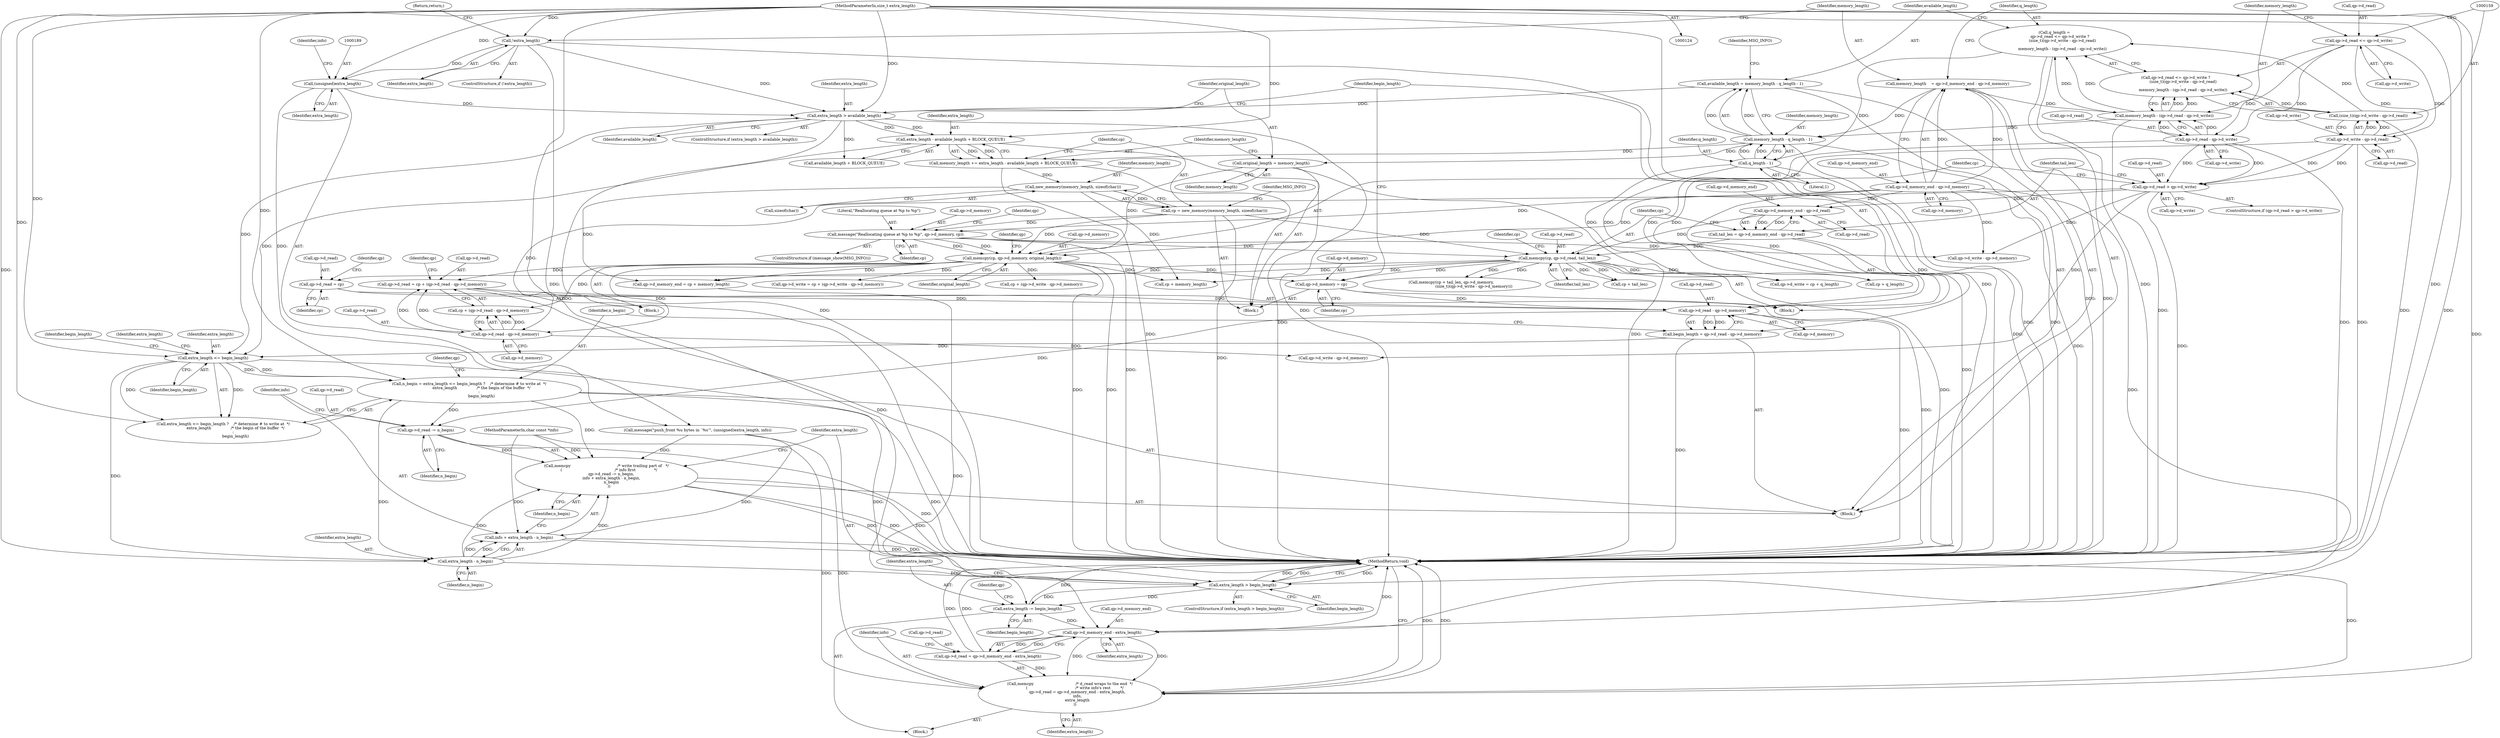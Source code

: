 digraph "0_yodl_fd85f8c94182558ff1480d06a236d6fb927979a3@API" {
"1000335" [label="(Call,n_begin = extra_length <= begin_length ?    /* determine # to write at  */\n                    extra_length                /* the begin of the buffer  */\n                :\n                    begin_length)"];
"1000338" [label="(Call,extra_length <= begin_length)"];
"1000193" [label="(Call,extra_length > available_length)"];
"1000188" [label="(Call,(unsigned)extra_length)"];
"1000136" [label="(Call,!extra_length)"];
"1000126" [label="(MethodParameterIn,size_t extra_length)"];
"1000176" [label="(Call,available_length = memory_length - q_length - 1)"];
"1000178" [label="(Call,memory_length - q_length - 1)"];
"1000167" [label="(Call,memory_length - (qp->d_read - qp->d_write))"];
"1000139" [label="(Call,memory_length    = qp->d_memory_end - qp->d_memory)"];
"1000141" [label="(Call,qp->d_memory_end - qp->d_memory)"];
"1000169" [label="(Call,qp->d_read - qp->d_write)"];
"1000151" [label="(Call,qp->d_read <= qp->d_write)"];
"1000180" [label="(Call,q_length - 1)"];
"1000148" [label="(Call,q_length = \n        qp->d_read <= qp->d_write ?\n            (size_t)(qp->d_write - qp->d_read)\n        :\n            memory_length - (qp->d_read - qp->d_write))"];
"1000158" [label="(Call,(size_t)(qp->d_write - qp->d_read))"];
"1000160" [label="(Call,qp->d_write - qp->d_read)"];
"1000203" [label="(Call,extra_length - available_length + BLOCK_QUEUE)"];
"1000326" [label="(Call,begin_length = qp->d_read - qp->d_memory)"];
"1000328" [label="(Call,qp->d_read - qp->d_memory)"];
"1000284" [label="(Call,qp->d_read = cp + (qp->d_read - qp->d_memory))"];
"1000278" [label="(Call,memcpy(cp, qp->d_memory, original_length))"];
"1000208" [label="(Call,cp = new_memory(memory_length, sizeof(char)))"];
"1000210" [label="(Call,new_memory(memory_length, sizeof(char)))"];
"1000201" [label="(Call,memory_length += extra_length - available_length + BLOCK_QUEUE)"];
"1000217" [label="(Call,message(\"Reallocating queue at %p to %p\", qp->d_memory, cp))"];
"1000198" [label="(Call,original_length = memory_length)"];
"1000290" [label="(Call,qp->d_read - qp->d_memory)"];
"1000224" [label="(Call,qp->d_read > qp->d_write)"];
"1000271" [label="(Call,qp->d_read = cp)"];
"1000242" [label="(Call,memcpy(cp, qp->d_read, tail_len))"];
"1000235" [label="(Call,qp->d_memory_end - qp->d_read)"];
"1000233" [label="(Call,tail_len = qp->d_memory_end - qp->d_read)"];
"1000321" [label="(Call,qp->d_memory = cp)"];
"1000343" [label="(Call,memcpy                                      /* write trailing part of   */\n    (                                           /* info first               */\n        qp->d_read -= n_begin,\n        info + extra_length - n_begin,\n        n_begin\n    ))"];
"1000344" [label="(Call,qp->d_read -= n_begin)"];
"1000351" [label="(Call,extra_length - n_begin)"];
"1000349" [label="(Call,info + extra_length - n_begin)"];
"1000356" [label="(Call,extra_length > begin_length)"];
"1000360" [label="(Call,extra_length -= begin_length)"];
"1000368" [label="(Call,qp->d_memory_end - extra_length)"];
"1000363" [label="(Call,memcpy                                  /* d_read wraps to the end  */\n        (                                       /* write info's rest        */\n            qp->d_read = qp->d_memory_end - extra_length,\n            info,\n            extra_length\n        ))"];
"1000364" [label="(Call,qp->d_read = qp->d_memory_end - extra_length)"];
"1000345" [label="(Call,qp->d_read)"];
"1000195" [label="(Identifier,available_length)"];
"1000204" [label="(Identifier,extra_length)"];
"1000340" [label="(Identifier,begin_length)"];
"1000225" [label="(Call,qp->d_read)"];
"1000364" [label="(Call,qp->d_read = qp->d_memory_end - extra_length)"];
"1000178" [label="(Call,memory_length - q_length - 1)"];
"1000234" [label="(Identifier,tail_len)"];
"1000268" [label="(Call,cp + q_length)"];
"1000180" [label="(Call,q_length - 1)"];
"1000196" [label="(Block,)"];
"1000248" [label="(Call,memcpy(cp + tail_len, qp->d_memory, \n                                    (size_t)(qp->d_write - qp->d_memory)))"];
"1000314" [label="(Call,qp->d_memory_end = cp + memory_length)"];
"1000351" [label="(Call,extra_length - n_begin)"];
"1000194" [label="(Identifier,extra_length)"];
"1000271" [label="(Call,qp->d_read = cp)"];
"1000242" [label="(Call,memcpy(cp, qp->d_read, tail_len))"];
"1000198" [label="(Call,original_length = memory_length)"];
"1000176" [label="(Call,available_length = memory_length - q_length - 1)"];
"1000219" [label="(Call,qp->d_memory)"];
"1000137" [label="(Identifier,extra_length)"];
"1000150" [label="(Call,qp->d_read <= qp->d_write ?\n            (size_t)(qp->d_write - qp->d_read)\n        :\n            memory_length - (qp->d_read - qp->d_write))"];
"1000280" [label="(Call,qp->d_memory)"];
"1000212" [label="(Call,sizeof(char))"];
"1000188" [label="(Call,(unsigned)extra_length)"];
"1000355" [label="(ControlStructure,if (extra_length > begin_length))"];
"1000181" [label="(Identifier,q_length)"];
"1000321" [label="(Call,qp->d_memory = cp)"];
"1000226" [label="(Identifier,qp)"];
"1000275" [label="(Identifier,cp)"];
"1000285" [label="(Call,qp->d_read)"];
"1000224" [label="(Call,qp->d_read > qp->d_write)"];
"1000182" [label="(Literal,1)"];
"1000152" [label="(Call,qp->d_read)"];
"1000368" [label="(Call,qp->d_memory_end - extra_length)"];
"1000361" [label="(Identifier,extra_length)"];
"1000243" [label="(Identifier,cp)"];
"1000222" [label="(Identifier,cp)"];
"1000247" [label="(Identifier,tail_len)"];
"1000279" [label="(Identifier,cp)"];
"1000362" [label="(Identifier,begin_length)"];
"1000193" [label="(Call,extra_length > available_length)"];
"1000342" [label="(Identifier,begin_length)"];
"1000126" [label="(MethodParameterIn,size_t extra_length)"];
"1000151" [label="(Call,qp->d_read <= qp->d_write)"];
"1000216" [label="(Identifier,MSG_INFO)"];
"1000360" [label="(Call,extra_length -= begin_length)"];
"1000148" [label="(Call,q_length = \n        qp->d_read <= qp->d_write ?\n            (size_t)(qp->d_write - qp->d_read)\n        :\n            memory_length - (qp->d_read - qp->d_write))"];
"1000372" [label="(Identifier,extra_length)"];
"1000239" [label="(Call,qp->d_read)"];
"1000326" [label="(Call,begin_length = qp->d_read - qp->d_memory)"];
"1000145" [label="(Call,qp->d_memory)"];
"1000177" [label="(Identifier,available_length)"];
"1000359" [label="(Block,)"];
"1000168" [label="(Identifier,memory_length)"];
"1000375" [label="(MethodReturn,void)"];
"1000357" [label="(Identifier,extra_length)"];
"1000161" [label="(Call,qp->d_write)"];
"1000356" [label="(Call,extra_length > begin_length)"];
"1000286" [label="(Identifier,qp)"];
"1000312" [label="(Identifier,qp)"];
"1000149" [label="(Identifier,q_length)"];
"1000139" [label="(Call,memory_length    = qp->d_memory_end - qp->d_memory)"];
"1000338" [label="(Call,extra_length <= begin_length)"];
"1000374" [label="(Identifier,extra_length)"];
"1000155" [label="(Call,qp->d_write)"];
"1000203" [label="(Call,extra_length - available_length + BLOCK_QUEUE)"];
"1000250" [label="(Identifier,cp)"];
"1000297" [label="(Call,qp->d_write = cp + (qp->d_write - qp->d_memory))"];
"1000350" [label="(Identifier,info)"];
"1000328" [label="(Call,qp->d_read - qp->d_memory)"];
"1000191" [label="(Identifier,info)"];
"1000327" [label="(Identifier,begin_length)"];
"1000192" [label="(ControlStructure,if (extra_length > available_length))"];
"1000332" [label="(Call,qp->d_memory)"];
"1000278" [label="(Call,memcpy(cp, qp->d_memory, original_length))"];
"1000318" [label="(Call,cp + memory_length)"];
"1000228" [label="(Call,qp->d_write)"];
"1000236" [label="(Call,qp->d_memory_end)"];
"1000277" [label="(Block,)"];
"1000343" [label="(Call,memcpy                                      /* write trailing part of   */\n    (                                           /* info first               */\n        qp->d_read -= n_begin,\n        info + extra_length - n_begin,\n        n_begin\n    ))"];
"1000233" [label="(Call,tail_len = qp->d_memory_end - qp->d_read)"];
"1000294" [label="(Call,qp->d_memory)"];
"1000158" [label="(Call,(size_t)(qp->d_write - qp->d_read))"];
"1000363" [label="(Call,memcpy                                  /* d_read wraps to the end  */\n        (                                       /* write info's rest        */\n            qp->d_read = qp->d_memory_end - extra_length,\n            info,\n            extra_length\n        ))"];
"1000335" [label="(Call,n_begin = extra_length <= begin_length ?    /* determine # to write at  */\n                    extra_length                /* the begin of the buffer  */\n                :\n                    begin_length)"];
"1000218" [label="(Literal,\"Reallocating queue at %p to %p\")"];
"1000358" [label="(Identifier,begin_length)"];
"1000164" [label="(Call,qp->d_read)"];
"1000140" [label="(Identifier,memory_length)"];
"1000365" [label="(Call,qp->d_read)"];
"1000235" [label="(Call,qp->d_memory_end - qp->d_read)"];
"1000325" [label="(Identifier,cp)"];
"1000135" [label="(ControlStructure,if (!extra_length))"];
"1000209" [label="(Identifier,cp)"];
"1000200" [label="(Identifier,memory_length)"];
"1000214" [label="(ControlStructure,if (message_show(MSG_INFO)))"];
"1000353" [label="(Identifier,n_begin)"];
"1000136" [label="(Call,!extra_length)"];
"1000369" [label="(Call,qp->d_memory_end)"];
"1000249" [label="(Call,cp + tail_len)"];
"1000264" [label="(Call,qp->d_write = cp + q_length)"];
"1000244" [label="(Call,qp->d_read)"];
"1000348" [label="(Identifier,n_begin)"];
"1000272" [label="(Call,qp->d_read)"];
"1000341" [label="(Identifier,extra_length)"];
"1000339" [label="(Identifier,extra_length)"];
"1000186" [label="(Call,message(\"push_front %u bytes in `%s'\", (unsigned)extra_length, info))"];
"1000170" [label="(Call,qp->d_read)"];
"1000128" [label="(Block,)"];
"1000190" [label="(Identifier,extra_length)"];
"1000283" [label="(Identifier,original_length)"];
"1000160" [label="(Call,qp->d_write - qp->d_read)"];
"1000138" [label="(Return,return;)"];
"1000301" [label="(Call,cp + (qp->d_write - qp->d_memory))"];
"1000346" [label="(Identifier,qp)"];
"1000223" [label="(ControlStructure,if (qp->d_read > qp->d_write))"];
"1000208" [label="(Call,cp = new_memory(memory_length, sizeof(char)))"];
"1000322" [label="(Call,qp->d_memory)"];
"1000349" [label="(Call,info + extra_length - n_begin)"];
"1000185" [label="(Identifier,MSG_INFO)"];
"1000354" [label="(Identifier,n_begin)"];
"1000211" [label="(Identifier,memory_length)"];
"1000179" [label="(Identifier,memory_length)"];
"1000329" [label="(Call,qp->d_read)"];
"1000290" [label="(Call,qp->d_read - qp->d_memory)"];
"1000373" [label="(Identifier,info)"];
"1000352" [label="(Identifier,extra_length)"];
"1000231" [label="(Block,)"];
"1000336" [label="(Identifier,n_begin)"];
"1000201" [label="(Call,memory_length += extra_length - available_length + BLOCK_QUEUE)"];
"1000291" [label="(Call,qp->d_read)"];
"1000299" [label="(Identifier,qp)"];
"1000303" [label="(Call,qp->d_write - qp->d_memory)"];
"1000202" [label="(Identifier,memory_length)"];
"1000169" [label="(Call,qp->d_read - qp->d_write)"];
"1000199" [label="(Identifier,original_length)"];
"1000205" [label="(Call,available_length + BLOCK_QUEUE)"];
"1000284" [label="(Call,qp->d_read = cp + (qp->d_read - qp->d_memory))"];
"1000337" [label="(Call,extra_length <= begin_length ?    /* determine # to write at  */\n                    extra_length                /* the begin of the buffer  */\n                :\n                    begin_length)"];
"1000210" [label="(Call,new_memory(memory_length, sizeof(char)))"];
"1000142" [label="(Call,qp->d_memory_end)"];
"1000344" [label="(Call,qp->d_read -= n_begin)"];
"1000217" [label="(Call,message(\"Reallocating queue at %p to %p\", qp->d_memory, cp))"];
"1000127" [label="(MethodParameterIn,char const *info)"];
"1000141" [label="(Call,qp->d_memory_end - qp->d_memory)"];
"1000366" [label="(Identifier,qp)"];
"1000257" [label="(Call,qp->d_write - qp->d_memory)"];
"1000173" [label="(Call,qp->d_write)"];
"1000167" [label="(Call,memory_length - (qp->d_read - qp->d_write))"];
"1000288" [label="(Call,cp + (qp->d_read - qp->d_memory))"];
"1000335" -> "1000128"  [label="AST: "];
"1000335" -> "1000337"  [label="CFG: "];
"1000336" -> "1000335"  [label="AST: "];
"1000337" -> "1000335"  [label="AST: "];
"1000346" -> "1000335"  [label="CFG: "];
"1000335" -> "1000375"  [label="DDG: "];
"1000338" -> "1000335"  [label="DDG: "];
"1000338" -> "1000335"  [label="DDG: "];
"1000126" -> "1000335"  [label="DDG: "];
"1000335" -> "1000343"  [label="DDG: "];
"1000335" -> "1000344"  [label="DDG: "];
"1000335" -> "1000351"  [label="DDG: "];
"1000338" -> "1000337"  [label="AST: "];
"1000338" -> "1000340"  [label="CFG: "];
"1000339" -> "1000338"  [label="AST: "];
"1000340" -> "1000338"  [label="AST: "];
"1000341" -> "1000338"  [label="CFG: "];
"1000342" -> "1000338"  [label="CFG: "];
"1000193" -> "1000338"  [label="DDG: "];
"1000203" -> "1000338"  [label="DDG: "];
"1000126" -> "1000338"  [label="DDG: "];
"1000326" -> "1000338"  [label="DDG: "];
"1000338" -> "1000337"  [label="DDG: "];
"1000338" -> "1000337"  [label="DDG: "];
"1000338" -> "1000351"  [label="DDG: "];
"1000338" -> "1000356"  [label="DDG: "];
"1000193" -> "1000192"  [label="AST: "];
"1000193" -> "1000195"  [label="CFG: "];
"1000194" -> "1000193"  [label="AST: "];
"1000195" -> "1000193"  [label="AST: "];
"1000199" -> "1000193"  [label="CFG: "];
"1000327" -> "1000193"  [label="CFG: "];
"1000193" -> "1000375"  [label="DDG: "];
"1000193" -> "1000375"  [label="DDG: "];
"1000188" -> "1000193"  [label="DDG: "];
"1000136" -> "1000193"  [label="DDG: "];
"1000126" -> "1000193"  [label="DDG: "];
"1000176" -> "1000193"  [label="DDG: "];
"1000193" -> "1000203"  [label="DDG: "];
"1000193" -> "1000203"  [label="DDG: "];
"1000193" -> "1000205"  [label="DDG: "];
"1000188" -> "1000186"  [label="AST: "];
"1000188" -> "1000190"  [label="CFG: "];
"1000189" -> "1000188"  [label="AST: "];
"1000190" -> "1000188"  [label="AST: "];
"1000191" -> "1000188"  [label="CFG: "];
"1000188" -> "1000186"  [label="DDG: "];
"1000136" -> "1000188"  [label="DDG: "];
"1000126" -> "1000188"  [label="DDG: "];
"1000136" -> "1000135"  [label="AST: "];
"1000136" -> "1000137"  [label="CFG: "];
"1000137" -> "1000136"  [label="AST: "];
"1000138" -> "1000136"  [label="CFG: "];
"1000140" -> "1000136"  [label="CFG: "];
"1000136" -> "1000375"  [label="DDG: "];
"1000136" -> "1000375"  [label="DDG: "];
"1000126" -> "1000136"  [label="DDG: "];
"1000126" -> "1000124"  [label="AST: "];
"1000126" -> "1000375"  [label="DDG: "];
"1000126" -> "1000203"  [label="DDG: "];
"1000126" -> "1000337"  [label="DDG: "];
"1000126" -> "1000351"  [label="DDG: "];
"1000126" -> "1000356"  [label="DDG: "];
"1000126" -> "1000360"  [label="DDG: "];
"1000126" -> "1000368"  [label="DDG: "];
"1000126" -> "1000363"  [label="DDG: "];
"1000176" -> "1000128"  [label="AST: "];
"1000176" -> "1000178"  [label="CFG: "];
"1000177" -> "1000176"  [label="AST: "];
"1000178" -> "1000176"  [label="AST: "];
"1000185" -> "1000176"  [label="CFG: "];
"1000176" -> "1000375"  [label="DDG: "];
"1000178" -> "1000176"  [label="DDG: "];
"1000178" -> "1000176"  [label="DDG: "];
"1000178" -> "1000180"  [label="CFG: "];
"1000179" -> "1000178"  [label="AST: "];
"1000180" -> "1000178"  [label="AST: "];
"1000178" -> "1000375"  [label="DDG: "];
"1000178" -> "1000375"  [label="DDG: "];
"1000167" -> "1000178"  [label="DDG: "];
"1000139" -> "1000178"  [label="DDG: "];
"1000180" -> "1000178"  [label="DDG: "];
"1000180" -> "1000178"  [label="DDG: "];
"1000178" -> "1000198"  [label="DDG: "];
"1000178" -> "1000201"  [label="DDG: "];
"1000167" -> "1000150"  [label="AST: "];
"1000167" -> "1000169"  [label="CFG: "];
"1000168" -> "1000167"  [label="AST: "];
"1000169" -> "1000167"  [label="AST: "];
"1000150" -> "1000167"  [label="CFG: "];
"1000167" -> "1000375"  [label="DDG: "];
"1000167" -> "1000148"  [label="DDG: "];
"1000167" -> "1000148"  [label="DDG: "];
"1000167" -> "1000150"  [label="DDG: "];
"1000167" -> "1000150"  [label="DDG: "];
"1000139" -> "1000167"  [label="DDG: "];
"1000169" -> "1000167"  [label="DDG: "];
"1000169" -> "1000167"  [label="DDG: "];
"1000139" -> "1000128"  [label="AST: "];
"1000139" -> "1000141"  [label="CFG: "];
"1000140" -> "1000139"  [label="AST: "];
"1000141" -> "1000139"  [label="AST: "];
"1000149" -> "1000139"  [label="CFG: "];
"1000139" -> "1000375"  [label="DDG: "];
"1000141" -> "1000139"  [label="DDG: "];
"1000141" -> "1000139"  [label="DDG: "];
"1000141" -> "1000145"  [label="CFG: "];
"1000142" -> "1000141"  [label="AST: "];
"1000145" -> "1000141"  [label="AST: "];
"1000141" -> "1000375"  [label="DDG: "];
"1000141" -> "1000217"  [label="DDG: "];
"1000141" -> "1000235"  [label="DDG: "];
"1000141" -> "1000257"  [label="DDG: "];
"1000141" -> "1000278"  [label="DDG: "];
"1000141" -> "1000328"  [label="DDG: "];
"1000141" -> "1000368"  [label="DDG: "];
"1000169" -> "1000173"  [label="CFG: "];
"1000170" -> "1000169"  [label="AST: "];
"1000173" -> "1000169"  [label="AST: "];
"1000169" -> "1000375"  [label="DDG: "];
"1000151" -> "1000169"  [label="DDG: "];
"1000151" -> "1000169"  [label="DDG: "];
"1000169" -> "1000224"  [label="DDG: "];
"1000169" -> "1000224"  [label="DDG: "];
"1000169" -> "1000328"  [label="DDG: "];
"1000151" -> "1000150"  [label="AST: "];
"1000151" -> "1000155"  [label="CFG: "];
"1000152" -> "1000151"  [label="AST: "];
"1000155" -> "1000151"  [label="AST: "];
"1000159" -> "1000151"  [label="CFG: "];
"1000168" -> "1000151"  [label="CFG: "];
"1000151" -> "1000160"  [label="DDG: "];
"1000151" -> "1000160"  [label="DDG: "];
"1000180" -> "1000182"  [label="CFG: "];
"1000181" -> "1000180"  [label="AST: "];
"1000182" -> "1000180"  [label="AST: "];
"1000180" -> "1000375"  [label="DDG: "];
"1000148" -> "1000180"  [label="DDG: "];
"1000180" -> "1000264"  [label="DDG: "];
"1000180" -> "1000268"  [label="DDG: "];
"1000148" -> "1000128"  [label="AST: "];
"1000148" -> "1000150"  [label="CFG: "];
"1000149" -> "1000148"  [label="AST: "];
"1000150" -> "1000148"  [label="AST: "];
"1000177" -> "1000148"  [label="CFG: "];
"1000148" -> "1000375"  [label="DDG: "];
"1000158" -> "1000148"  [label="DDG: "];
"1000158" -> "1000150"  [label="AST: "];
"1000158" -> "1000160"  [label="CFG: "];
"1000159" -> "1000158"  [label="AST: "];
"1000160" -> "1000158"  [label="AST: "];
"1000150" -> "1000158"  [label="CFG: "];
"1000158" -> "1000375"  [label="DDG: "];
"1000158" -> "1000150"  [label="DDG: "];
"1000160" -> "1000158"  [label="DDG: "];
"1000160" -> "1000158"  [label="DDG: "];
"1000160" -> "1000164"  [label="CFG: "];
"1000161" -> "1000160"  [label="AST: "];
"1000164" -> "1000160"  [label="AST: "];
"1000160" -> "1000375"  [label="DDG: "];
"1000160" -> "1000224"  [label="DDG: "];
"1000160" -> "1000224"  [label="DDG: "];
"1000160" -> "1000328"  [label="DDG: "];
"1000203" -> "1000201"  [label="AST: "];
"1000203" -> "1000205"  [label="CFG: "];
"1000204" -> "1000203"  [label="AST: "];
"1000205" -> "1000203"  [label="AST: "];
"1000201" -> "1000203"  [label="CFG: "];
"1000203" -> "1000375"  [label="DDG: "];
"1000203" -> "1000201"  [label="DDG: "];
"1000203" -> "1000201"  [label="DDG: "];
"1000326" -> "1000128"  [label="AST: "];
"1000326" -> "1000328"  [label="CFG: "];
"1000327" -> "1000326"  [label="AST: "];
"1000328" -> "1000326"  [label="AST: "];
"1000336" -> "1000326"  [label="CFG: "];
"1000326" -> "1000375"  [label="DDG: "];
"1000328" -> "1000326"  [label="DDG: "];
"1000328" -> "1000326"  [label="DDG: "];
"1000328" -> "1000332"  [label="CFG: "];
"1000329" -> "1000328"  [label="AST: "];
"1000332" -> "1000328"  [label="AST: "];
"1000328" -> "1000375"  [label="DDG: "];
"1000284" -> "1000328"  [label="DDG: "];
"1000271" -> "1000328"  [label="DDG: "];
"1000321" -> "1000328"  [label="DDG: "];
"1000328" -> "1000344"  [label="DDG: "];
"1000284" -> "1000277"  [label="AST: "];
"1000284" -> "1000288"  [label="CFG: "];
"1000285" -> "1000284"  [label="AST: "];
"1000288" -> "1000284"  [label="AST: "];
"1000299" -> "1000284"  [label="CFG: "];
"1000284" -> "1000375"  [label="DDG: "];
"1000278" -> "1000284"  [label="DDG: "];
"1000290" -> "1000284"  [label="DDG: "];
"1000290" -> "1000284"  [label="DDG: "];
"1000278" -> "1000277"  [label="AST: "];
"1000278" -> "1000283"  [label="CFG: "];
"1000279" -> "1000278"  [label="AST: "];
"1000280" -> "1000278"  [label="AST: "];
"1000283" -> "1000278"  [label="AST: "];
"1000286" -> "1000278"  [label="CFG: "];
"1000278" -> "1000375"  [label="DDG: "];
"1000278" -> "1000375"  [label="DDG: "];
"1000208" -> "1000278"  [label="DDG: "];
"1000217" -> "1000278"  [label="DDG: "];
"1000217" -> "1000278"  [label="DDG: "];
"1000198" -> "1000278"  [label="DDG: "];
"1000278" -> "1000288"  [label="DDG: "];
"1000278" -> "1000290"  [label="DDG: "];
"1000278" -> "1000297"  [label="DDG: "];
"1000278" -> "1000301"  [label="DDG: "];
"1000278" -> "1000314"  [label="DDG: "];
"1000278" -> "1000318"  [label="DDG: "];
"1000278" -> "1000321"  [label="DDG: "];
"1000208" -> "1000196"  [label="AST: "];
"1000208" -> "1000210"  [label="CFG: "];
"1000209" -> "1000208"  [label="AST: "];
"1000210" -> "1000208"  [label="AST: "];
"1000216" -> "1000208"  [label="CFG: "];
"1000208" -> "1000375"  [label="DDG: "];
"1000210" -> "1000208"  [label="DDG: "];
"1000208" -> "1000217"  [label="DDG: "];
"1000208" -> "1000242"  [label="DDG: "];
"1000210" -> "1000212"  [label="CFG: "];
"1000211" -> "1000210"  [label="AST: "];
"1000212" -> "1000210"  [label="AST: "];
"1000201" -> "1000210"  [label="DDG: "];
"1000210" -> "1000314"  [label="DDG: "];
"1000210" -> "1000318"  [label="DDG: "];
"1000201" -> "1000196"  [label="AST: "];
"1000202" -> "1000201"  [label="AST: "];
"1000209" -> "1000201"  [label="CFG: "];
"1000201" -> "1000375"  [label="DDG: "];
"1000217" -> "1000214"  [label="AST: "];
"1000217" -> "1000222"  [label="CFG: "];
"1000218" -> "1000217"  [label="AST: "];
"1000219" -> "1000217"  [label="AST: "];
"1000222" -> "1000217"  [label="AST: "];
"1000226" -> "1000217"  [label="CFG: "];
"1000217" -> "1000375"  [label="DDG: "];
"1000217" -> "1000242"  [label="DDG: "];
"1000217" -> "1000257"  [label="DDG: "];
"1000198" -> "1000196"  [label="AST: "];
"1000198" -> "1000200"  [label="CFG: "];
"1000199" -> "1000198"  [label="AST: "];
"1000200" -> "1000198"  [label="AST: "];
"1000202" -> "1000198"  [label="CFG: "];
"1000198" -> "1000375"  [label="DDG: "];
"1000290" -> "1000288"  [label="AST: "];
"1000290" -> "1000294"  [label="CFG: "];
"1000291" -> "1000290"  [label="AST: "];
"1000294" -> "1000290"  [label="AST: "];
"1000288" -> "1000290"  [label="CFG: "];
"1000290" -> "1000288"  [label="DDG: "];
"1000290" -> "1000288"  [label="DDG: "];
"1000224" -> "1000290"  [label="DDG: "];
"1000290" -> "1000303"  [label="DDG: "];
"1000224" -> "1000223"  [label="AST: "];
"1000224" -> "1000228"  [label="CFG: "];
"1000225" -> "1000224"  [label="AST: "];
"1000228" -> "1000224"  [label="AST: "];
"1000234" -> "1000224"  [label="CFG: "];
"1000279" -> "1000224"  [label="CFG: "];
"1000224" -> "1000375"  [label="DDG: "];
"1000224" -> "1000235"  [label="DDG: "];
"1000224" -> "1000257"  [label="DDG: "];
"1000224" -> "1000303"  [label="DDG: "];
"1000271" -> "1000231"  [label="AST: "];
"1000271" -> "1000275"  [label="CFG: "];
"1000272" -> "1000271"  [label="AST: "];
"1000275" -> "1000271"  [label="AST: "];
"1000312" -> "1000271"  [label="CFG: "];
"1000242" -> "1000271"  [label="DDG: "];
"1000242" -> "1000231"  [label="AST: "];
"1000242" -> "1000247"  [label="CFG: "];
"1000243" -> "1000242"  [label="AST: "];
"1000244" -> "1000242"  [label="AST: "];
"1000247" -> "1000242"  [label="AST: "];
"1000250" -> "1000242"  [label="CFG: "];
"1000242" -> "1000375"  [label="DDG: "];
"1000235" -> "1000242"  [label="DDG: "];
"1000233" -> "1000242"  [label="DDG: "];
"1000242" -> "1000248"  [label="DDG: "];
"1000242" -> "1000248"  [label="DDG: "];
"1000242" -> "1000249"  [label="DDG: "];
"1000242" -> "1000249"  [label="DDG: "];
"1000242" -> "1000264"  [label="DDG: "];
"1000242" -> "1000268"  [label="DDG: "];
"1000242" -> "1000314"  [label="DDG: "];
"1000242" -> "1000318"  [label="DDG: "];
"1000242" -> "1000321"  [label="DDG: "];
"1000235" -> "1000233"  [label="AST: "];
"1000235" -> "1000239"  [label="CFG: "];
"1000236" -> "1000235"  [label="AST: "];
"1000239" -> "1000235"  [label="AST: "];
"1000233" -> "1000235"  [label="CFG: "];
"1000235" -> "1000233"  [label="DDG: "];
"1000235" -> "1000233"  [label="DDG: "];
"1000233" -> "1000231"  [label="AST: "];
"1000234" -> "1000233"  [label="AST: "];
"1000243" -> "1000233"  [label="CFG: "];
"1000233" -> "1000375"  [label="DDG: "];
"1000321" -> "1000196"  [label="AST: "];
"1000321" -> "1000325"  [label="CFG: "];
"1000322" -> "1000321"  [label="AST: "];
"1000325" -> "1000321"  [label="AST: "];
"1000327" -> "1000321"  [label="CFG: "];
"1000321" -> "1000375"  [label="DDG: "];
"1000343" -> "1000128"  [label="AST: "];
"1000343" -> "1000354"  [label="CFG: "];
"1000344" -> "1000343"  [label="AST: "];
"1000349" -> "1000343"  [label="AST: "];
"1000354" -> "1000343"  [label="AST: "];
"1000357" -> "1000343"  [label="CFG: "];
"1000343" -> "1000375"  [label="DDG: "];
"1000343" -> "1000375"  [label="DDG: "];
"1000343" -> "1000375"  [label="DDG: "];
"1000344" -> "1000343"  [label="DDG: "];
"1000186" -> "1000343"  [label="DDG: "];
"1000127" -> "1000343"  [label="DDG: "];
"1000351" -> "1000343"  [label="DDG: "];
"1000351" -> "1000343"  [label="DDG: "];
"1000344" -> "1000348"  [label="CFG: "];
"1000345" -> "1000344"  [label="AST: "];
"1000348" -> "1000344"  [label="AST: "];
"1000350" -> "1000344"  [label="CFG: "];
"1000344" -> "1000375"  [label="DDG: "];
"1000351" -> "1000349"  [label="AST: "];
"1000351" -> "1000353"  [label="CFG: "];
"1000352" -> "1000351"  [label="AST: "];
"1000353" -> "1000351"  [label="AST: "];
"1000349" -> "1000351"  [label="CFG: "];
"1000351" -> "1000349"  [label="DDG: "];
"1000351" -> "1000349"  [label="DDG: "];
"1000351" -> "1000356"  [label="DDG: "];
"1000350" -> "1000349"  [label="AST: "];
"1000354" -> "1000349"  [label="CFG: "];
"1000349" -> "1000375"  [label="DDG: "];
"1000349" -> "1000375"  [label="DDG: "];
"1000186" -> "1000349"  [label="DDG: "];
"1000127" -> "1000349"  [label="DDG: "];
"1000356" -> "1000355"  [label="AST: "];
"1000356" -> "1000358"  [label="CFG: "];
"1000357" -> "1000356"  [label="AST: "];
"1000358" -> "1000356"  [label="AST: "];
"1000361" -> "1000356"  [label="CFG: "];
"1000375" -> "1000356"  [label="CFG: "];
"1000356" -> "1000375"  [label="DDG: "];
"1000356" -> "1000375"  [label="DDG: "];
"1000356" -> "1000375"  [label="DDG: "];
"1000356" -> "1000360"  [label="DDG: "];
"1000356" -> "1000360"  [label="DDG: "];
"1000360" -> "1000359"  [label="AST: "];
"1000360" -> "1000362"  [label="CFG: "];
"1000361" -> "1000360"  [label="AST: "];
"1000362" -> "1000360"  [label="AST: "];
"1000366" -> "1000360"  [label="CFG: "];
"1000360" -> "1000375"  [label="DDG: "];
"1000360" -> "1000368"  [label="DDG: "];
"1000368" -> "1000364"  [label="AST: "];
"1000368" -> "1000372"  [label="CFG: "];
"1000369" -> "1000368"  [label="AST: "];
"1000372" -> "1000368"  [label="AST: "];
"1000364" -> "1000368"  [label="CFG: "];
"1000368" -> "1000375"  [label="DDG: "];
"1000368" -> "1000363"  [label="DDG: "];
"1000368" -> "1000363"  [label="DDG: "];
"1000368" -> "1000364"  [label="DDG: "];
"1000368" -> "1000364"  [label="DDG: "];
"1000314" -> "1000368"  [label="DDG: "];
"1000363" -> "1000359"  [label="AST: "];
"1000363" -> "1000374"  [label="CFG: "];
"1000364" -> "1000363"  [label="AST: "];
"1000373" -> "1000363"  [label="AST: "];
"1000374" -> "1000363"  [label="AST: "];
"1000375" -> "1000363"  [label="CFG: "];
"1000363" -> "1000375"  [label="DDG: "];
"1000363" -> "1000375"  [label="DDG: "];
"1000363" -> "1000375"  [label="DDG: "];
"1000364" -> "1000363"  [label="DDG: "];
"1000127" -> "1000363"  [label="DDG: "];
"1000186" -> "1000363"  [label="DDG: "];
"1000365" -> "1000364"  [label="AST: "];
"1000373" -> "1000364"  [label="CFG: "];
"1000364" -> "1000375"  [label="DDG: "];
"1000364" -> "1000375"  [label="DDG: "];
}
